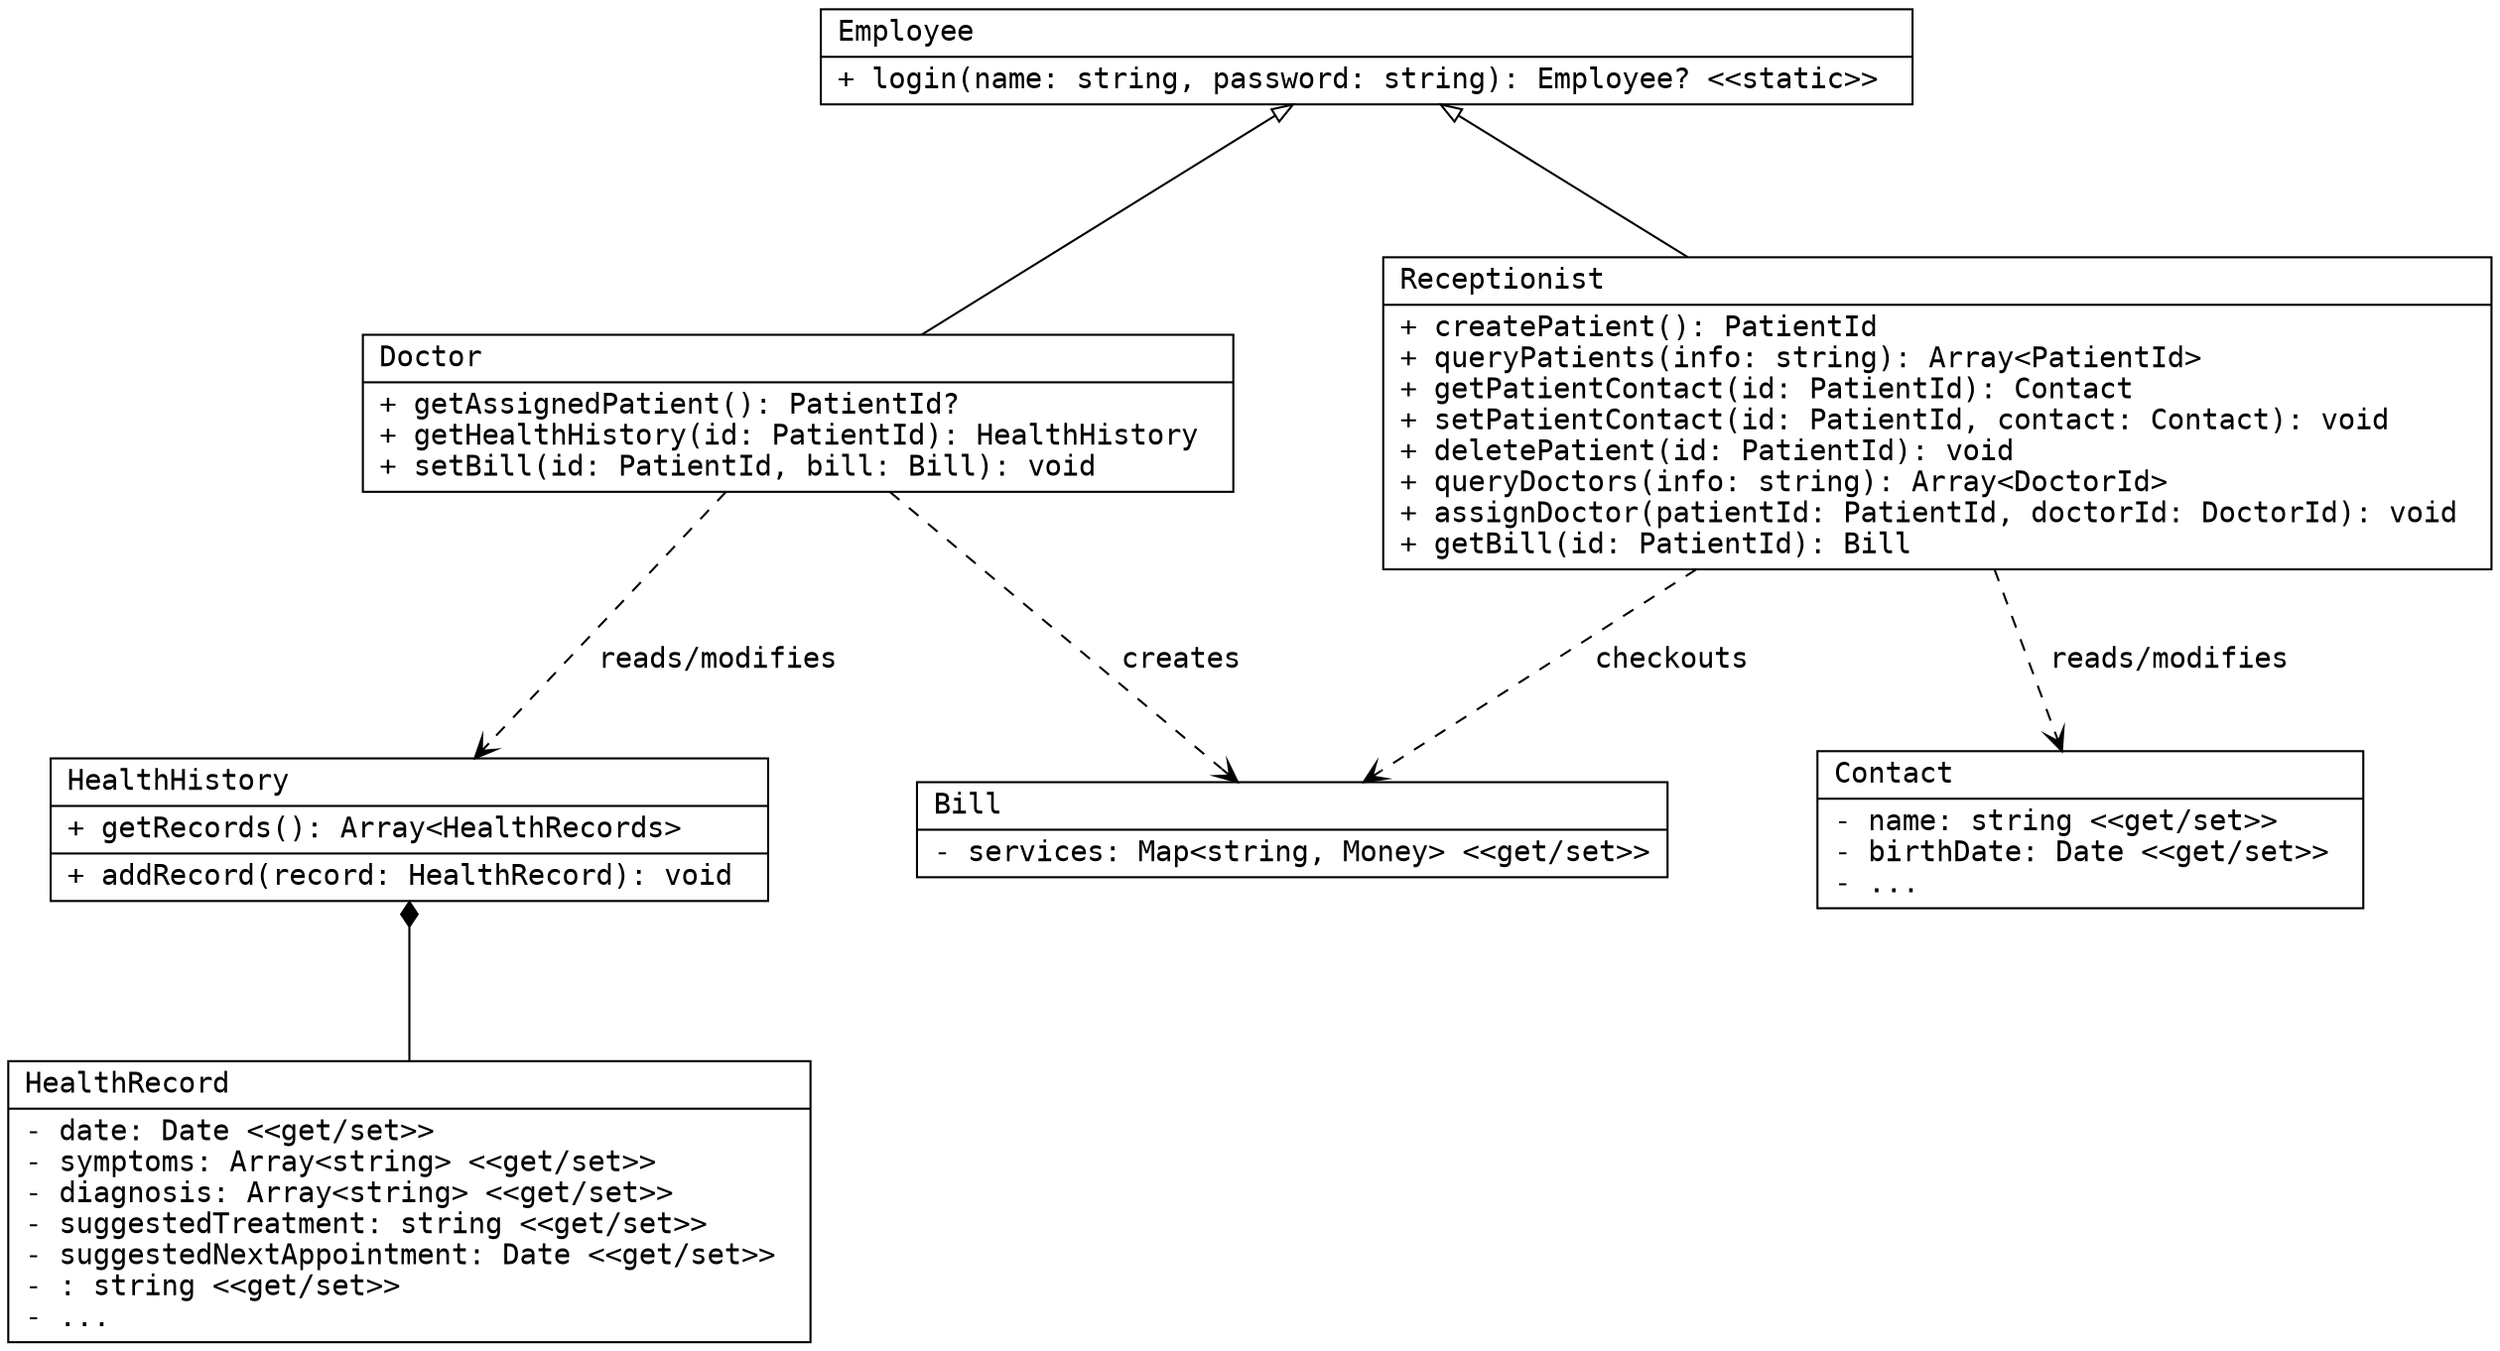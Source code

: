 digraph ClassDep {
    graph [nodesep=1 ranksep=1]
    node [shape=record fontname=monospace]
    edge [arrowhead=vee style=dashed fontname=monospace]
    
    Employee [label="{
        Employee
        \l|+ login(name: string, password: string): Employee? \<\<static\>\>
        \l
    }"]

    Doctor [label="{
        Doctor
        \l|+ getAssignedPatient(): PatientId?
        \l+ getHealthHistory(id: PatientId): HealthHistory
        \l+ setBill(id: PatientId, bill: Bill): void
        \l
    }"]

    Receptionist [label="{
        Receptionist
        \l|+ createPatient(): PatientId
        \l+ queryPatients(info: string): Array\<PatientId\>
        \l+ getPatientContact(id: PatientId): Contact
        \l+ setPatientContact(id: PatientId, contact: Contact): void
        \l+ deletePatient(id: PatientId): void
        \l+ queryDoctors(info: string): Array\<DoctorId\>
        \l+ assignDoctor(patientId: PatientId, doctorId: DoctorId): void
        \l+ getBill(id: PatientId): Bill
        \l
    }"]

    HealthHistory [label="{
        HealthHistory
        \l|+ getRecords(): Array\<HealthRecords\>
        \l|+ addRecord(record: HealthRecord): void
        \l
    }"]

    HealthRecord [label="{
        HealthRecord
        \l|- date: Date \<\<get/set\>\>
        \l- symptoms: Array\<string\> \<\<get/set\>\>
        \l- diagnosis: Array\<string\> \<\<get/set\>\>
        \l- suggestedTreatment: string \<\<get/set\>\>
        \l- suggestedNextAppointment: Date \<\<get/set\>\>
        \l- : string \<\<get/set\>\>
        \l- ...
        \l
    }"]

    Contact [label="{
        Contact
        \l|- name: string \<\<get/set\>\>
        \l- birthDate: Date \<\<get/set\>\>
        \l- ...
        \l
    }"]

    Bill [label="{
        Bill
        \l|- services: Map\<string, Money\> \<\<get/set\>\> 
    }"]

    Doctor->HealthHistory [label=" reads/modifies"]
    Doctor->Bill [label=" creates"]
    HealthHistory->HealthRecord [arrowtail=diamond style=solid dir=back]
    Receptionist->Contact [label=" reads/modifies"]
    Receptionist->Bill [label=" checkouts"]
    Employee->Doctor [arrowtail=onormal style=solid dir=back]
    Employee->Receptionist [arrowtail=onormal style=solid dir=back]
}
